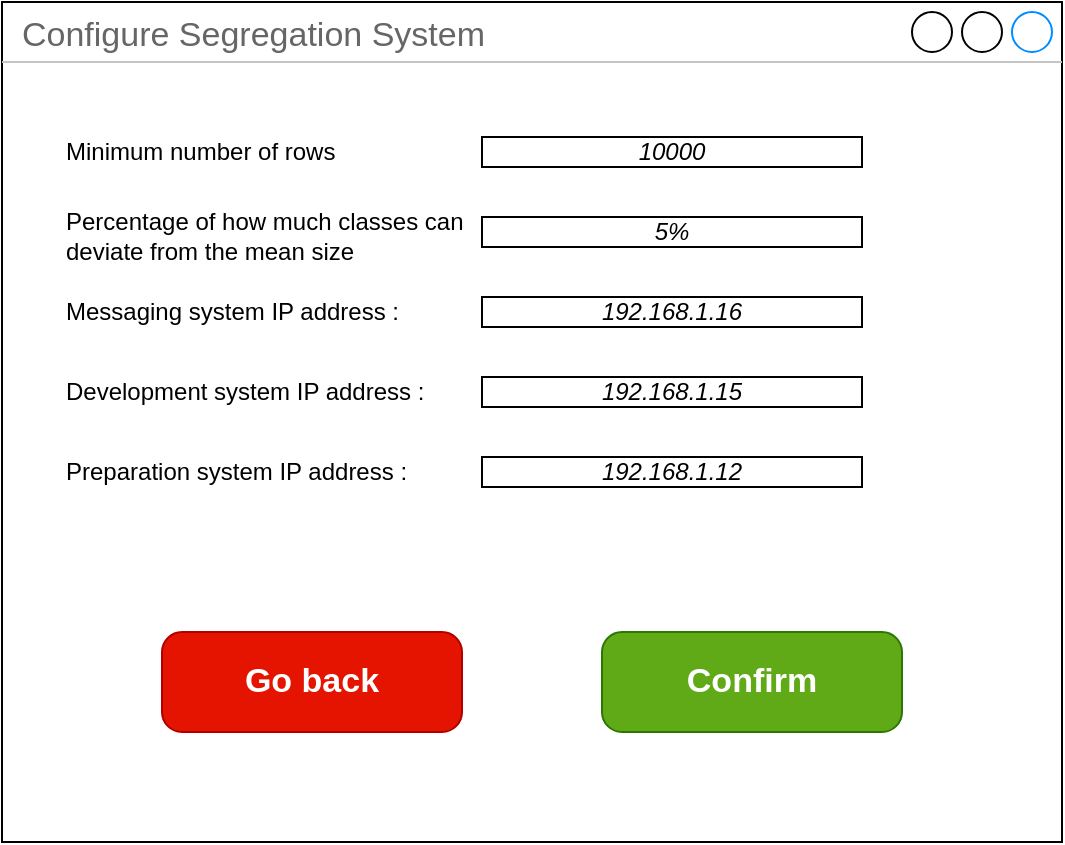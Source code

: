 <mxfile version="22.1.7" type="github">
  <diagram name="Pagina-1" id="wnvUtiLH_dlJ_C7pvEXC">
    <mxGraphModel dx="1562" dy="754" grid="1" gridSize="10" guides="1" tooltips="1" connect="1" arrows="1" fold="1" page="1" pageScale="1" pageWidth="827" pageHeight="1169" math="0" shadow="0">
      <root>
        <mxCell id="0" />
        <mxCell id="1" parent="0" />
        <mxCell id="1kcQqwf_n5cQZJwBGpFs-1" value="Configure Segregation System" style="strokeWidth=1;shadow=0;dashed=0;align=center;html=1;shape=mxgraph.mockup.containers.window;align=left;verticalAlign=top;spacingLeft=8;strokeColor2=#008cff;strokeColor3=#c4c4c4;fontColor=#666666;mainText=;fontSize=17;labelBackgroundColor=none;whiteSpace=wrap;" parent="1" vertex="1">
          <mxGeometry x="160" y="90" width="530" height="420" as="geometry" />
        </mxCell>
        <mxCell id="1kcQqwf_n5cQZJwBGpFs-2" value="Confirm" style="strokeWidth=1;shadow=0;dashed=0;align=center;html=1;shape=mxgraph.mockup.buttons.button;strokeColor=#2D7600;fontColor=#ffffff;mainText=;buttonStyle=round;fontSize=17;fontStyle=1;fillColor=#60a917;whiteSpace=wrap;" parent="1" vertex="1">
          <mxGeometry x="460" y="405" width="150" height="50" as="geometry" />
        </mxCell>
        <mxCell id="1kcQqwf_n5cQZJwBGpFs-3" value="Go back" style="strokeWidth=1;shadow=0;dashed=0;align=center;html=1;shape=mxgraph.mockup.buttons.button;strokeColor=#B20000;mainText=;buttonStyle=round;fontSize=17;fontStyle=1;fillColor=#e51400;whiteSpace=wrap;fontColor=#ffffff;" parent="1" vertex="1">
          <mxGeometry x="240" y="405" width="150" height="50" as="geometry" />
        </mxCell>
        <mxCell id="1kcQqwf_n5cQZJwBGpFs-4" value="Minimum number of rows" style="text;html=1;strokeColor=none;fillColor=none;align=left;verticalAlign=middle;whiteSpace=wrap;rounded=0;" parent="1" vertex="1">
          <mxGeometry x="190" y="150" width="210" height="30" as="geometry" />
        </mxCell>
        <mxCell id="1kcQqwf_n5cQZJwBGpFs-5" value="&lt;i&gt;&lt;font&gt;10000&lt;/font&gt;&lt;/i&gt;" style="rounded=0;whiteSpace=wrap;html=1;fontColor=#000000;" parent="1" vertex="1">
          <mxGeometry x="400" y="157.5" width="190" height="15" as="geometry" />
        </mxCell>
        <mxCell id="1kcQqwf_n5cQZJwBGpFs-7" value="&lt;i&gt;&lt;font&gt;5%&lt;/font&gt;&lt;/i&gt;" style="rounded=0;whiteSpace=wrap;html=1;fontColor=#000000;" parent="1" vertex="1">
          <mxGeometry x="400" y="197.5" width="190" height="15" as="geometry" />
        </mxCell>
        <mxCell id="1kcQqwf_n5cQZJwBGpFs-8" value="Messaging system IP address :" style="text;html=1;strokeColor=none;fillColor=none;align=left;verticalAlign=middle;whiteSpace=wrap;rounded=0;" parent="1" vertex="1">
          <mxGeometry x="190" y="230" width="210" height="30" as="geometry" />
        </mxCell>
        <mxCell id="1kcQqwf_n5cQZJwBGpFs-9" value="&lt;i&gt;192.168.1.16&lt;/i&gt;" style="rounded=0;whiteSpace=wrap;html=1;fontColor=#000000;" parent="1" vertex="1">
          <mxGeometry x="400" y="237.5" width="190" height="15" as="geometry" />
        </mxCell>
        <mxCell id="1kcQqwf_n5cQZJwBGpFs-10" value="Development system IP address :" style="text;html=1;strokeColor=none;fillColor=none;align=left;verticalAlign=middle;whiteSpace=wrap;rounded=0;" parent="1" vertex="1">
          <mxGeometry x="190" y="270" width="210" height="30" as="geometry" />
        </mxCell>
        <mxCell id="1kcQqwf_n5cQZJwBGpFs-11" value="&lt;i style=&quot;border-color: var(--border-color);&quot;&gt;&lt;font style=&quot;border-color: var(--border-color);&quot;&gt;192.168.1.15&lt;/font&gt;&lt;/i&gt;" style="rounded=0;whiteSpace=wrap;html=1;fontColor=#000000;" parent="1" vertex="1">
          <mxGeometry x="400" y="277.5" width="190" height="15" as="geometry" />
        </mxCell>
        <mxCell id="1kcQqwf_n5cQZJwBGpFs-12" value="Preparation system IP address :" style="text;html=1;strokeColor=none;fillColor=none;align=left;verticalAlign=middle;whiteSpace=wrap;rounded=0;" parent="1" vertex="1">
          <mxGeometry x="190" y="310" width="210" height="30" as="geometry" />
        </mxCell>
        <mxCell id="1kcQqwf_n5cQZJwBGpFs-13" value="&lt;i style=&quot;border-color: var(--border-color);&quot;&gt;&lt;font style=&quot;border-color: var(--border-color);&quot;&gt;192.168.1.12&lt;/font&gt;&lt;/i&gt;" style="rounded=0;whiteSpace=wrap;html=1;fontColor=#000000;" parent="1" vertex="1">
          <mxGeometry x="400" y="317.5" width="190" height="15" as="geometry" />
        </mxCell>
        <mxCell id="GoJVD_mKZjlmguoVPjlL-2" value="Percentage of how much classes can&lt;br&gt;deviate from the mean size" style="text;html=1;strokeColor=none;fillColor=none;align=left;verticalAlign=middle;whiteSpace=wrap;rounded=0;" vertex="1" parent="1">
          <mxGeometry x="190" y="192" width="210" height="30" as="geometry" />
        </mxCell>
      </root>
    </mxGraphModel>
  </diagram>
</mxfile>
